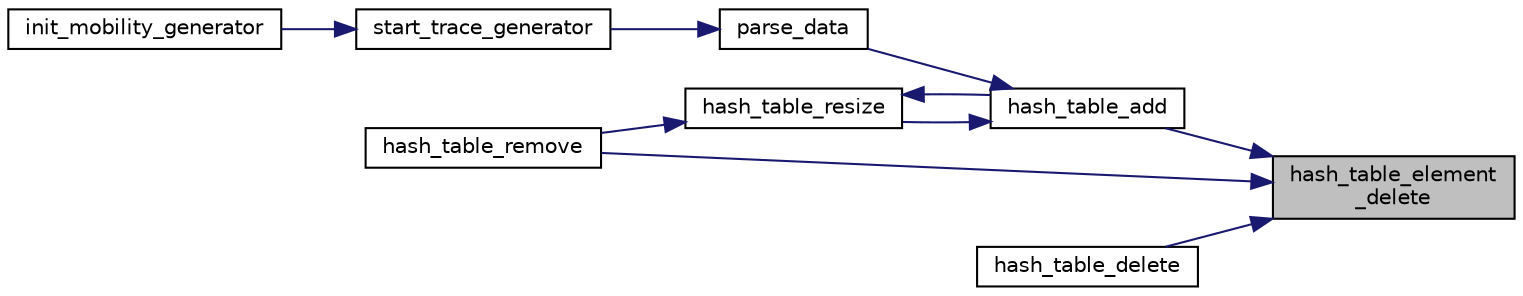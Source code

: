 digraph "hash_table_element_delete"
{
 // LATEX_PDF_SIZE
  edge [fontname="Helvetica",fontsize="10",labelfontname="Helvetica",labelfontsize="10"];
  node [fontname="Helvetica",fontsize="10",shape=record];
  rankdir="RL";
  Node1 [label="hash_table_element\l_delete",height=0.2,width=0.4,color="black", fillcolor="grey75", style="filled", fontcolor="black",tooltip=" "];
  Node1 -> Node2 [dir="back",color="midnightblue",fontsize="10",style="solid",fontname="Helvetica"];
  Node2 [label="hash_table_add",height=0.2,width=0.4,color="black", fillcolor="white", style="filled",URL="$omg__hashtable_8h.html#acb804aac489a1443be2e22046190e993",tooltip=" "];
  Node2 -> Node3 [dir="back",color="midnightblue",fontsize="10",style="solid",fontname="Helvetica"];
  Node3 [label="hash_table_resize",height=0.2,width=0.4,color="black", fillcolor="white", style="filled",URL="$omg__hashtable_8h.html#a845e970d81fb67697e4e35702bba19ce",tooltip=" "];
  Node3 -> Node2 [dir="back",color="midnightblue",fontsize="10",style="solid",fontname="Helvetica"];
  Node3 -> Node4 [dir="back",color="midnightblue",fontsize="10",style="solid",fontname="Helvetica"];
  Node4 [label="hash_table_remove",height=0.2,width=0.4,color="black", fillcolor="white", style="filled",URL="$omg__hashtable_8h.html#a85de1500beec5aee1b089a3c8163d4a1",tooltip=" "];
  Node2 -> Node5 [dir="back",color="midnightblue",fontsize="10",style="solid",fontname="Helvetica"];
  Node5 [label="parse_data",height=0.2,width=0.4,color="black", fillcolor="white", style="filled",URL="$mobility__parser_8h.html#abdd0b836b595ffef20390dd9cad5483e",tooltip=" "];
  Node5 -> Node6 [dir="back",color="midnightblue",fontsize="10",style="solid",fontname="Helvetica"];
  Node6 [label="start_trace_generator",height=0.2,width=0.4,color="black", fillcolor="white", style="filled",URL="$trace_8h.html#a4defec3e73acf83d808fe6b7c906dbcb",tooltip=" "];
  Node6 -> Node7 [dir="back",color="midnightblue",fontsize="10",style="solid",fontname="Helvetica"];
  Node7 [label="init_mobility_generator",height=0.2,width=0.4,color="black", fillcolor="white", style="filled",URL="$omg_8h.html#a118a966b6f480158dc1f780fc33b2175",tooltip=" "];
  Node1 -> Node8 [dir="back",color="midnightblue",fontsize="10",style="solid",fontname="Helvetica"];
  Node8 [label="hash_table_delete",height=0.2,width=0.4,color="black", fillcolor="white", style="filled",URL="$omg__hashtable_8h.html#a180ccb46ba95e6dd1d71d5fb0b7862f6",tooltip=" "];
  Node1 -> Node4 [dir="back",color="midnightblue",fontsize="10",style="solid",fontname="Helvetica"];
}
